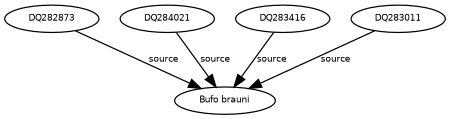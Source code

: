 digraph G {
size="3,3";
node [fontsize=7, fontname="Helvetica"];
edge [fontsize=7, fontname="Helvetica"];
node0 [label="Bufo brauni", width=0.27433100247,height=0.27433100247];
node1 [label="DQ282873", width=0.27433100247,height=0.27433100247];
node2 [label="DQ284021", width=0.27433100247,height=0.27433100247];
node3 [label="DQ283416", width=0.27433100247,height=0.27433100247];
node4 [label="DQ283011", width=0.27433100247,height=0.27433100247];
node1 -> node0 [label="source"];
node2 -> node0 [label="source"];
node3 -> node0 [label="source"];
node4 -> node0 [label="source"];
}

